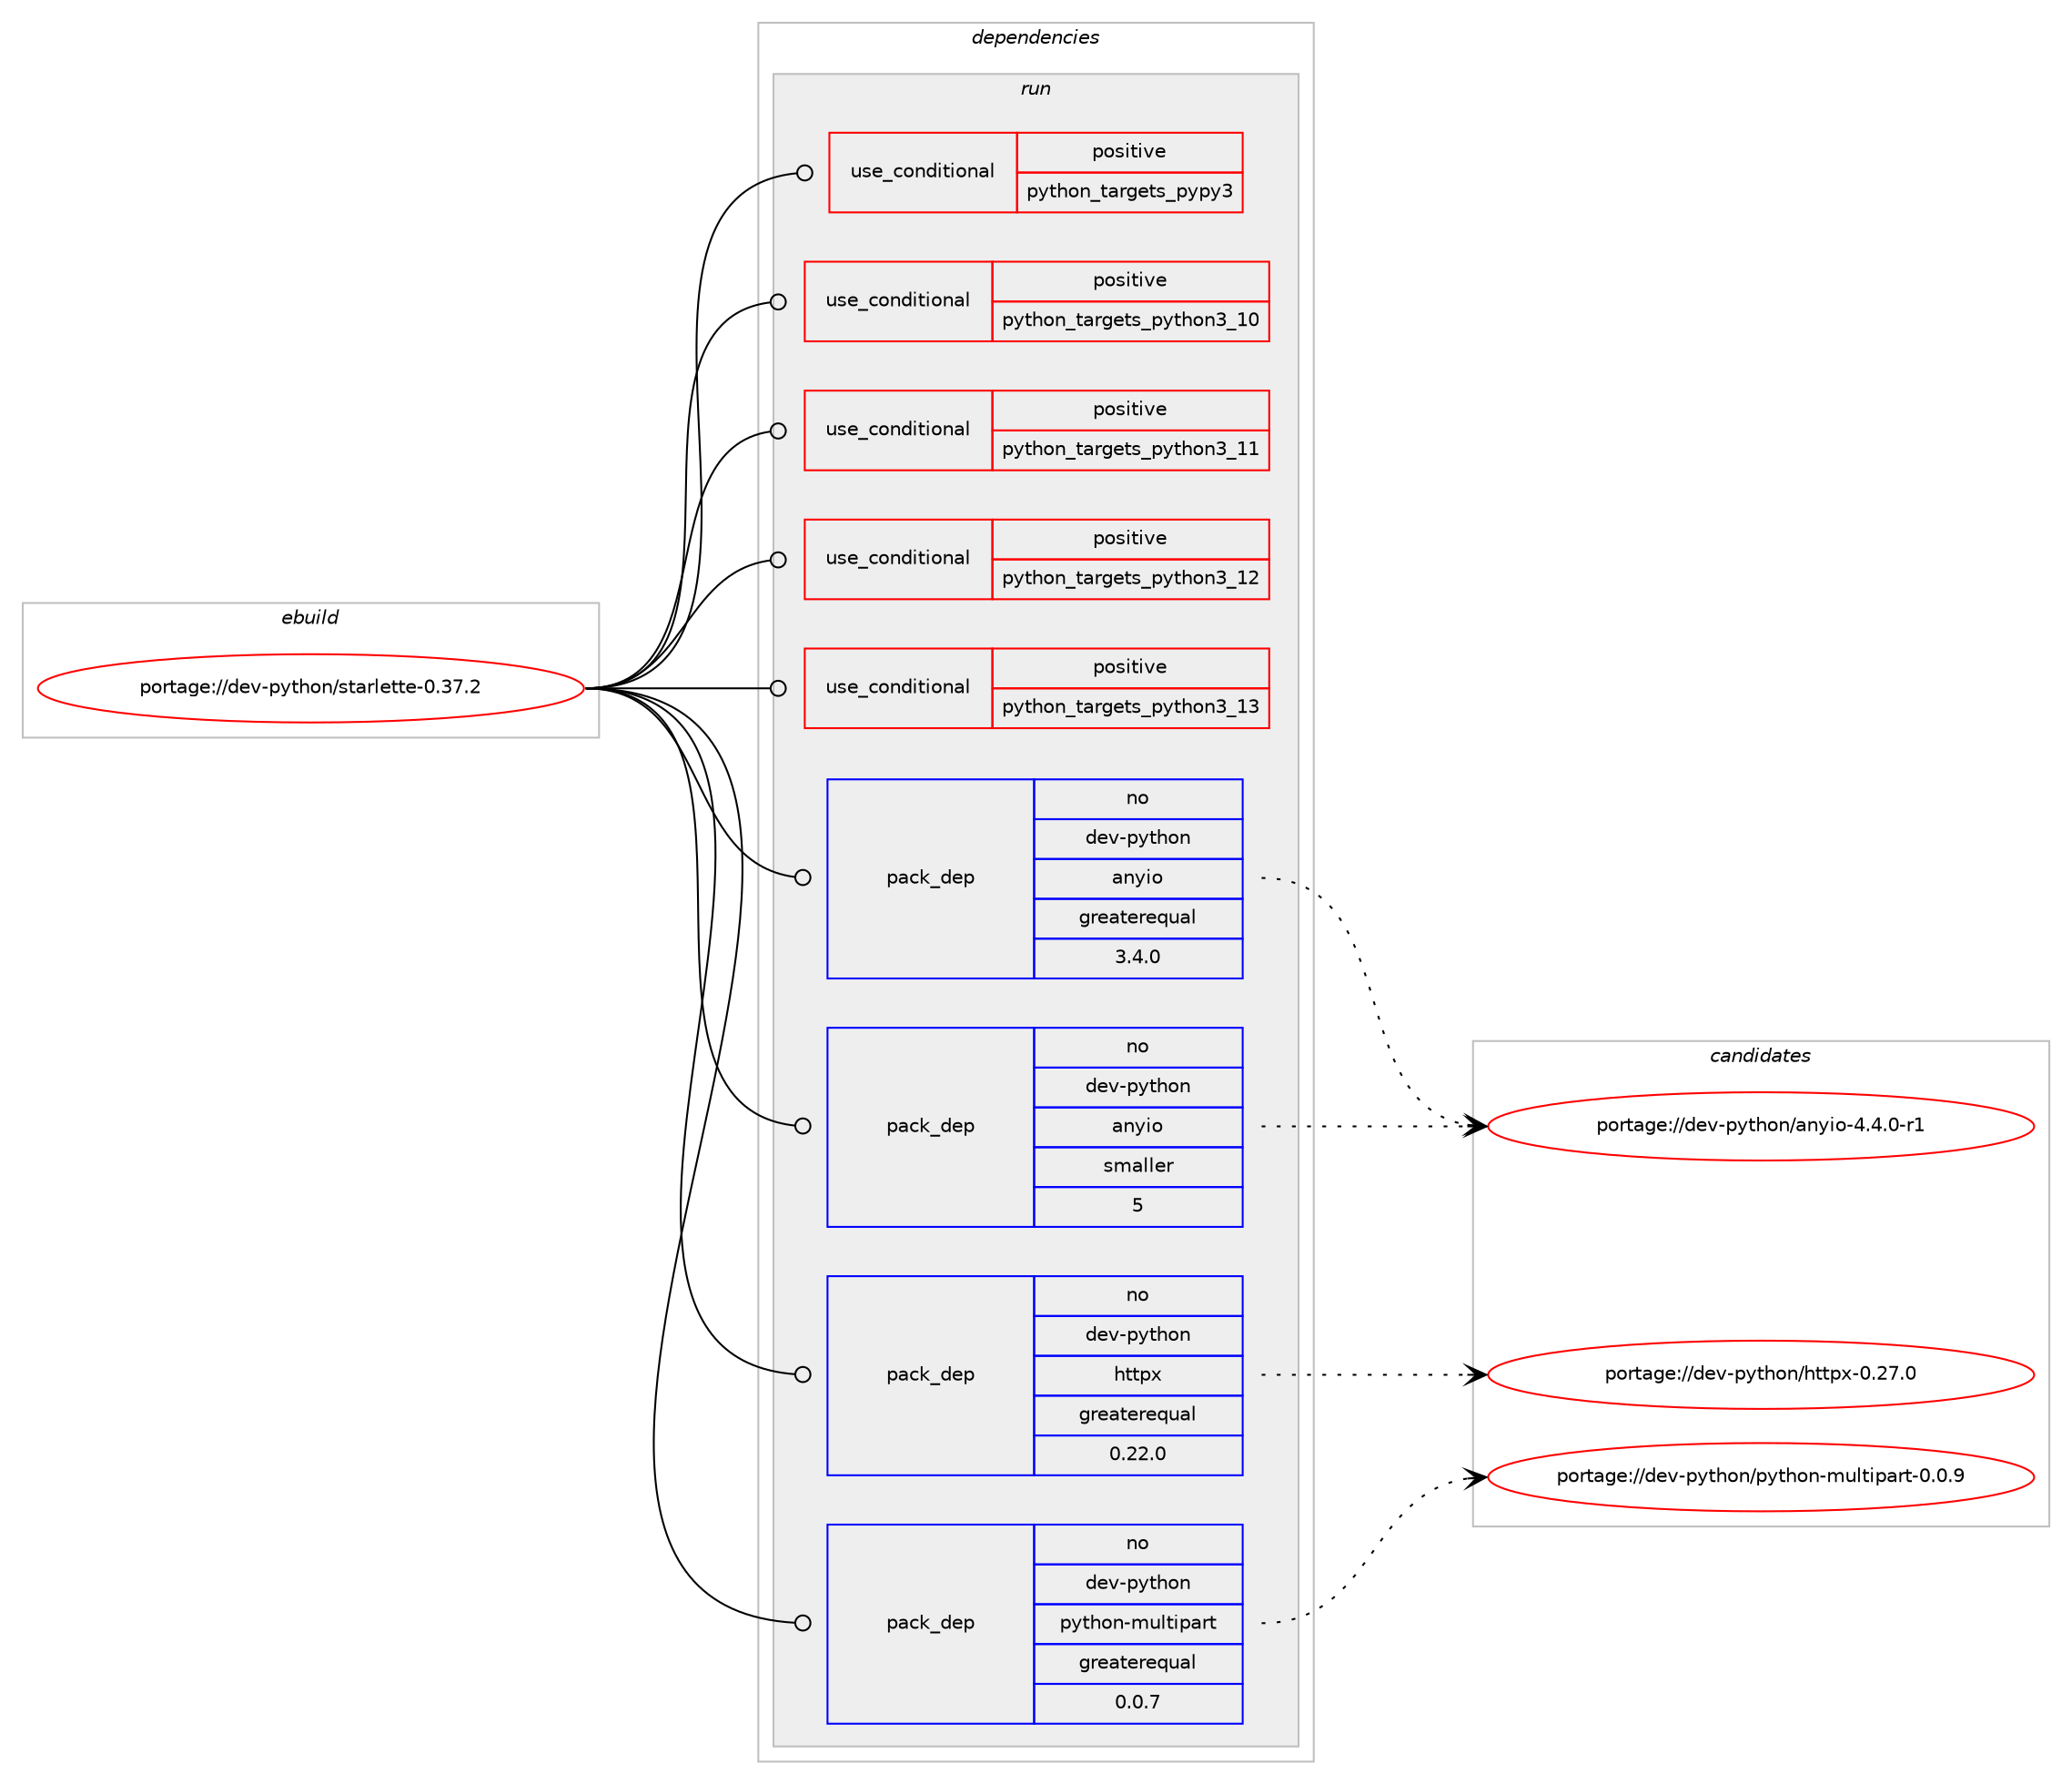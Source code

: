 digraph prolog {

# *************
# Graph options
# *************

newrank=true;
concentrate=true;
compound=true;
graph [rankdir=LR,fontname=Helvetica,fontsize=10,ranksep=1.5];#, ranksep=2.5, nodesep=0.2];
edge  [arrowhead=vee];
node  [fontname=Helvetica,fontsize=10];

# **********
# The ebuild
# **********

subgraph cluster_leftcol {
color=gray;
rank=same;
label=<<i>ebuild</i>>;
id [label="portage://dev-python/starlette-0.37.2", color=red, width=4, href="../dev-python/starlette-0.37.2.svg"];
}

# ****************
# The dependencies
# ****************

subgraph cluster_midcol {
color=gray;
label=<<i>dependencies</i>>;
subgraph cluster_compile {
fillcolor="#eeeeee";
style=filled;
label=<<i>compile</i>>;
}
subgraph cluster_compileandrun {
fillcolor="#eeeeee";
style=filled;
label=<<i>compile and run</i>>;
}
subgraph cluster_run {
fillcolor="#eeeeee";
style=filled;
label=<<i>run</i>>;
subgraph cond38808 {
dependency82777 [label=<<TABLE BORDER="0" CELLBORDER="1" CELLSPACING="0" CELLPADDING="4"><TR><TD ROWSPAN="3" CELLPADDING="10">use_conditional</TD></TR><TR><TD>positive</TD></TR><TR><TD>python_targets_pypy3</TD></TR></TABLE>>, shape=none, color=red];
# *** BEGIN UNKNOWN DEPENDENCY TYPE (TODO) ***
# dependency82777 -> package_dependency(portage://dev-python/starlette-0.37.2,run,no,dev-python,pypy3,none,[,,],any_same_slot,[])
# *** END UNKNOWN DEPENDENCY TYPE (TODO) ***

}
id:e -> dependency82777:w [weight=20,style="solid",arrowhead="odot"];
subgraph cond38809 {
dependency82778 [label=<<TABLE BORDER="0" CELLBORDER="1" CELLSPACING="0" CELLPADDING="4"><TR><TD ROWSPAN="3" CELLPADDING="10">use_conditional</TD></TR><TR><TD>positive</TD></TR><TR><TD>python_targets_python3_10</TD></TR></TABLE>>, shape=none, color=red];
# *** BEGIN UNKNOWN DEPENDENCY TYPE (TODO) ***
# dependency82778 -> package_dependency(portage://dev-python/starlette-0.37.2,run,no,dev-lang,python,none,[,,],[slot(3.10)],[])
# *** END UNKNOWN DEPENDENCY TYPE (TODO) ***

}
id:e -> dependency82778:w [weight=20,style="solid",arrowhead="odot"];
subgraph cond38810 {
dependency82779 [label=<<TABLE BORDER="0" CELLBORDER="1" CELLSPACING="0" CELLPADDING="4"><TR><TD ROWSPAN="3" CELLPADDING="10">use_conditional</TD></TR><TR><TD>positive</TD></TR><TR><TD>python_targets_python3_11</TD></TR></TABLE>>, shape=none, color=red];
# *** BEGIN UNKNOWN DEPENDENCY TYPE (TODO) ***
# dependency82779 -> package_dependency(portage://dev-python/starlette-0.37.2,run,no,dev-lang,python,none,[,,],[slot(3.11)],[])
# *** END UNKNOWN DEPENDENCY TYPE (TODO) ***

}
id:e -> dependency82779:w [weight=20,style="solid",arrowhead="odot"];
subgraph cond38811 {
dependency82780 [label=<<TABLE BORDER="0" CELLBORDER="1" CELLSPACING="0" CELLPADDING="4"><TR><TD ROWSPAN="3" CELLPADDING="10">use_conditional</TD></TR><TR><TD>positive</TD></TR><TR><TD>python_targets_python3_12</TD></TR></TABLE>>, shape=none, color=red];
# *** BEGIN UNKNOWN DEPENDENCY TYPE (TODO) ***
# dependency82780 -> package_dependency(portage://dev-python/starlette-0.37.2,run,no,dev-lang,python,none,[,,],[slot(3.12)],[])
# *** END UNKNOWN DEPENDENCY TYPE (TODO) ***

}
id:e -> dependency82780:w [weight=20,style="solid",arrowhead="odot"];
subgraph cond38812 {
dependency82781 [label=<<TABLE BORDER="0" CELLBORDER="1" CELLSPACING="0" CELLPADDING="4"><TR><TD ROWSPAN="3" CELLPADDING="10">use_conditional</TD></TR><TR><TD>positive</TD></TR><TR><TD>python_targets_python3_13</TD></TR></TABLE>>, shape=none, color=red];
# *** BEGIN UNKNOWN DEPENDENCY TYPE (TODO) ***
# dependency82781 -> package_dependency(portage://dev-python/starlette-0.37.2,run,no,dev-lang,python,none,[,,],[slot(3.13)],[])
# *** END UNKNOWN DEPENDENCY TYPE (TODO) ***

}
id:e -> dependency82781:w [weight=20,style="solid",arrowhead="odot"];
subgraph pack42731 {
dependency82782 [label=<<TABLE BORDER="0" CELLBORDER="1" CELLSPACING="0" CELLPADDING="4" WIDTH="220"><TR><TD ROWSPAN="6" CELLPADDING="30">pack_dep</TD></TR><TR><TD WIDTH="110">no</TD></TR><TR><TD>dev-python</TD></TR><TR><TD>anyio</TD></TR><TR><TD>greaterequal</TD></TR><TR><TD>3.4.0</TD></TR></TABLE>>, shape=none, color=blue];
}
id:e -> dependency82782:w [weight=20,style="solid",arrowhead="odot"];
subgraph pack42732 {
dependency82783 [label=<<TABLE BORDER="0" CELLBORDER="1" CELLSPACING="0" CELLPADDING="4" WIDTH="220"><TR><TD ROWSPAN="6" CELLPADDING="30">pack_dep</TD></TR><TR><TD WIDTH="110">no</TD></TR><TR><TD>dev-python</TD></TR><TR><TD>anyio</TD></TR><TR><TD>smaller</TD></TR><TR><TD>5</TD></TR></TABLE>>, shape=none, color=blue];
}
id:e -> dependency82783:w [weight=20,style="solid",arrowhead="odot"];
subgraph pack42733 {
dependency82784 [label=<<TABLE BORDER="0" CELLBORDER="1" CELLSPACING="0" CELLPADDING="4" WIDTH="220"><TR><TD ROWSPAN="6" CELLPADDING="30">pack_dep</TD></TR><TR><TD WIDTH="110">no</TD></TR><TR><TD>dev-python</TD></TR><TR><TD>httpx</TD></TR><TR><TD>greaterequal</TD></TR><TR><TD>0.22.0</TD></TR></TABLE>>, shape=none, color=blue];
}
id:e -> dependency82784:w [weight=20,style="solid",arrowhead="odot"];
# *** BEGIN UNKNOWN DEPENDENCY TYPE (TODO) ***
# id -> package_dependency(portage://dev-python/starlette-0.37.2,run,no,dev-python,itsdangerous,none,[,,],[],[use(optenable(python_targets_pypy3),negative),use(optenable(python_targets_python3_10),negative),use(optenable(python_targets_python3_11),negative),use(optenable(python_targets_python3_12),negative),use(optenable(python_targets_python3_13),negative)])
# *** END UNKNOWN DEPENDENCY TYPE (TODO) ***

# *** BEGIN UNKNOWN DEPENDENCY TYPE (TODO) ***
# id -> package_dependency(portage://dev-python/starlette-0.37.2,run,no,dev-python,jinja,none,[,,],[],[use(optenable(python_targets_pypy3),negative),use(optenable(python_targets_python3_10),negative),use(optenable(python_targets_python3_11),negative),use(optenable(python_targets_python3_12),negative),use(optenable(python_targets_python3_13),negative)])
# *** END UNKNOWN DEPENDENCY TYPE (TODO) ***

subgraph pack42734 {
dependency82785 [label=<<TABLE BORDER="0" CELLBORDER="1" CELLSPACING="0" CELLPADDING="4" WIDTH="220"><TR><TD ROWSPAN="6" CELLPADDING="30">pack_dep</TD></TR><TR><TD WIDTH="110">no</TD></TR><TR><TD>dev-python</TD></TR><TR><TD>python-multipart</TD></TR><TR><TD>greaterequal</TD></TR><TR><TD>0.0.7</TD></TR></TABLE>>, shape=none, color=blue];
}
id:e -> dependency82785:w [weight=20,style="solid",arrowhead="odot"];
# *** BEGIN UNKNOWN DEPENDENCY TYPE (TODO) ***
# id -> package_dependency(portage://dev-python/starlette-0.37.2,run,no,dev-python,pyyaml,none,[,,],[],[use(optenable(python_targets_pypy3),negative),use(optenable(python_targets_python3_10),negative),use(optenable(python_targets_python3_11),negative),use(optenable(python_targets_python3_12),negative),use(optenable(python_targets_python3_13),negative)])
# *** END UNKNOWN DEPENDENCY TYPE (TODO) ***

}
}

# **************
# The candidates
# **************

subgraph cluster_choices {
rank=same;
color=gray;
label=<<i>candidates</i>>;

subgraph choice42731 {
color=black;
nodesep=1;
choice1001011184511212111610411111047971101211051114552465246484511449 [label="portage://dev-python/anyio-4.4.0-r1", color=red, width=4,href="../dev-python/anyio-4.4.0-r1.svg"];
dependency82782:e -> choice1001011184511212111610411111047971101211051114552465246484511449:w [style=dotted,weight="100"];
}
subgraph choice42732 {
color=black;
nodesep=1;
choice1001011184511212111610411111047971101211051114552465246484511449 [label="portage://dev-python/anyio-4.4.0-r1", color=red, width=4,href="../dev-python/anyio-4.4.0-r1.svg"];
dependency82783:e -> choice1001011184511212111610411111047971101211051114552465246484511449:w [style=dotted,weight="100"];
}
subgraph choice42733 {
color=black;
nodesep=1;
choice100101118451121211161041111104710411611611212045484650554648 [label="portage://dev-python/httpx-0.27.0", color=red, width=4,href="../dev-python/httpx-0.27.0.svg"];
dependency82784:e -> choice100101118451121211161041111104710411611611212045484650554648:w [style=dotted,weight="100"];
}
subgraph choice42734 {
color=black;
nodesep=1;
choice10010111845112121116104111110471121211161041111104510911710811610511297114116454846484657 [label="portage://dev-python/python-multipart-0.0.9", color=red, width=4,href="../dev-python/python-multipart-0.0.9.svg"];
dependency82785:e -> choice10010111845112121116104111110471121211161041111104510911710811610511297114116454846484657:w [style=dotted,weight="100"];
}
}

}

